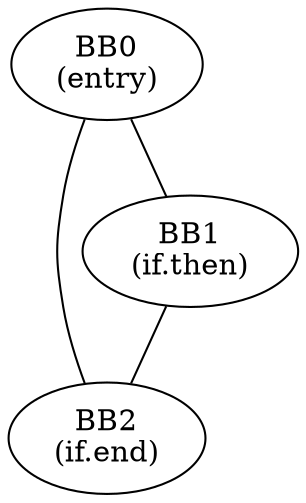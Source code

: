 strict graph "" {
	node [label="\N"];
	entry	[id=0,
		label="BB0
(entry)"];
	"if.end"	[id=2,
		label="BB2
(if.end)"];
	entry -- "if.end";
	"if.then"	[id=1,
		label="BB1
(if.then)"];
	entry -- "if.then";
	"if.then" -- "if.end";
}
